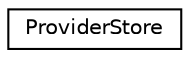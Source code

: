 digraph "Graphical Class Hierarchy"
{
  edge [fontname="Helvetica",fontsize="10",labelfontname="Helvetica",labelfontsize="10"];
  node [fontname="Helvetica",fontsize="10",shape=record];
  rankdir="LR";
  Node0 [label="ProviderStore",height=0.2,width=0.4,color="black", fillcolor="white", style="filled",URL="$struct_provider_store.html"];
}
